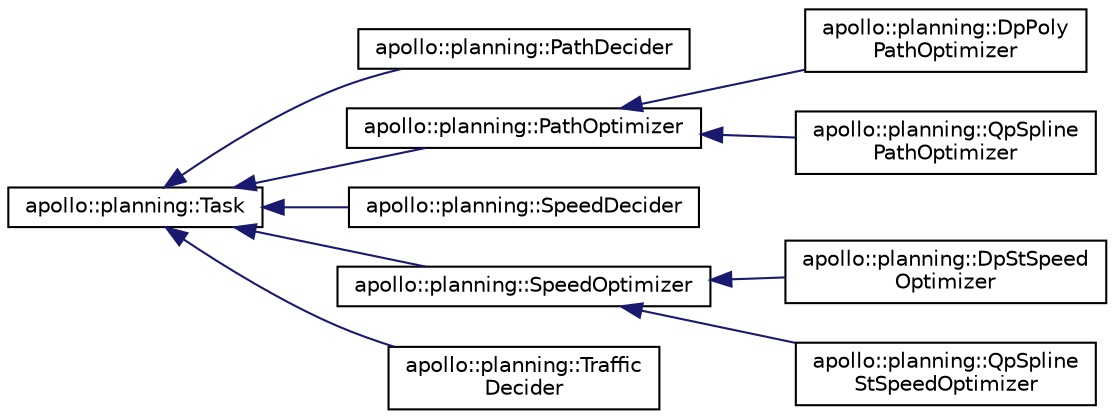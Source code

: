 digraph "Graphical Class Hierarchy"
{
  edge [fontname="Helvetica",fontsize="10",labelfontname="Helvetica",labelfontsize="10"];
  node [fontname="Helvetica",fontsize="10",shape=record];
  rankdir="LR";
  Node1 [label="apollo::planning::Task",height=0.2,width=0.4,color="black", fillcolor="white", style="filled",URL="$classapollo_1_1planning_1_1Task.html"];
  Node1 -> Node2 [dir="back",color="midnightblue",fontsize="10",style="solid",fontname="Helvetica"];
  Node2 [label="apollo::planning::PathDecider",height=0.2,width=0.4,color="black", fillcolor="white", style="filled",URL="$classapollo_1_1planning_1_1PathDecider.html"];
  Node1 -> Node3 [dir="back",color="midnightblue",fontsize="10",style="solid",fontname="Helvetica"];
  Node3 [label="apollo::planning::PathOptimizer",height=0.2,width=0.4,color="black", fillcolor="white", style="filled",URL="$classapollo_1_1planning_1_1PathOptimizer.html"];
  Node3 -> Node4 [dir="back",color="midnightblue",fontsize="10",style="solid",fontname="Helvetica"];
  Node4 [label="apollo::planning::DpPoly\lPathOptimizer",height=0.2,width=0.4,color="black", fillcolor="white", style="filled",URL="$classapollo_1_1planning_1_1DpPolyPathOptimizer.html"];
  Node3 -> Node5 [dir="back",color="midnightblue",fontsize="10",style="solid",fontname="Helvetica"];
  Node5 [label="apollo::planning::QpSpline\lPathOptimizer",height=0.2,width=0.4,color="black", fillcolor="white", style="filled",URL="$classapollo_1_1planning_1_1QpSplinePathOptimizer.html"];
  Node1 -> Node6 [dir="back",color="midnightblue",fontsize="10",style="solid",fontname="Helvetica"];
  Node6 [label="apollo::planning::SpeedDecider",height=0.2,width=0.4,color="black", fillcolor="white", style="filled",URL="$classapollo_1_1planning_1_1SpeedDecider.html"];
  Node1 -> Node7 [dir="back",color="midnightblue",fontsize="10",style="solid",fontname="Helvetica"];
  Node7 [label="apollo::planning::SpeedOptimizer",height=0.2,width=0.4,color="black", fillcolor="white", style="filled",URL="$classapollo_1_1planning_1_1SpeedOptimizer.html"];
  Node7 -> Node8 [dir="back",color="midnightblue",fontsize="10",style="solid",fontname="Helvetica"];
  Node8 [label="apollo::planning::DpStSpeed\lOptimizer",height=0.2,width=0.4,color="black", fillcolor="white", style="filled",URL="$classapollo_1_1planning_1_1DpStSpeedOptimizer.html"];
  Node7 -> Node9 [dir="back",color="midnightblue",fontsize="10",style="solid",fontname="Helvetica"];
  Node9 [label="apollo::planning::QpSpline\lStSpeedOptimizer",height=0.2,width=0.4,color="black", fillcolor="white", style="filled",URL="$classapollo_1_1planning_1_1QpSplineStSpeedOptimizer.html"];
  Node1 -> Node10 [dir="back",color="midnightblue",fontsize="10",style="solid",fontname="Helvetica"];
  Node10 [label="apollo::planning::Traffic\lDecider",height=0.2,width=0.4,color="black", fillcolor="white", style="filled",URL="$classapollo_1_1planning_1_1TrafficDecider.html",tooltip="Create traffic related decision in this class. The created obstacles is added to obstacles_, and the decision is added to path_obstacles_ Traffic obstacle examples include: "];
}
